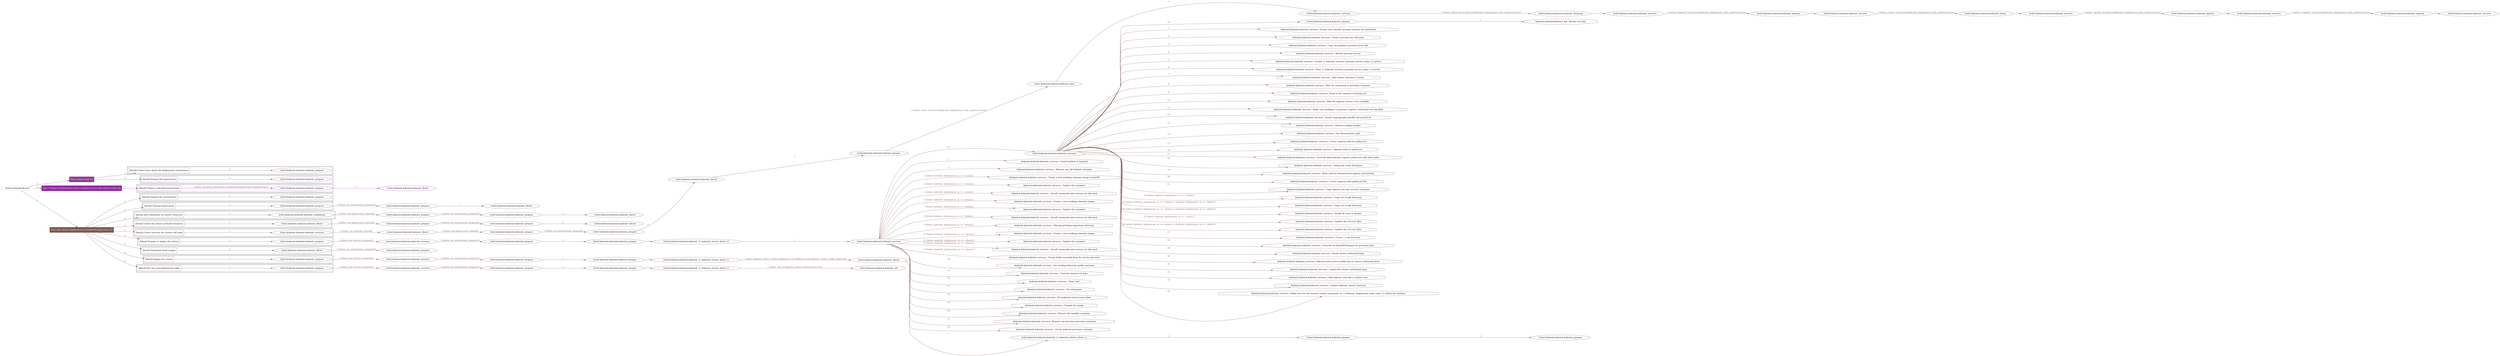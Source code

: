 digraph {
	graph [concentrate=true ordering=in rankdir=LR ratio=fill]
	edge [esep=5 sep=10]
	"kubeinit/playbook.yml" [id=root_node style=dotted]
	play_02bf22b6 [label="Play: Initial setup (1)" color="#903c90" fontcolor="#ffffff" id=play_02bf22b6 shape=box style=filled tooltip=localhost]
	"kubeinit/playbook.yml" -> play_02bf22b6 [label="1 " color="#903c90" fontcolor="#903c90" id=edge_e1c1a23c labeltooltip="1 " tooltip="1 "]
	subgraph "kubeinit.kubeinit.kubeinit_prepare" {
		role_bdd3d1d8 [label="[role] kubeinit.kubeinit.kubeinit_prepare" color="#903c90" id=role_bdd3d1d8 tooltip="kubeinit.kubeinit.kubeinit_prepare"]
	}
	subgraph "kubeinit.kubeinit.kubeinit_prepare" {
		role_184aa4cd [label="[role] kubeinit.kubeinit.kubeinit_prepare" color="#903c90" id=role_184aa4cd tooltip="kubeinit.kubeinit.kubeinit_prepare"]
	}
	subgraph "Play: Initial setup (1)" {
		play_02bf22b6 -> block_02de28f7 [label=1 color="#903c90" fontcolor="#903c90" id=edge_b64fa2e3 labeltooltip=1 tooltip=1]
		subgraph cluster_block_02de28f7 {
			block_02de28f7 [label="[block] Gather facts about the deployment environment" color="#903c90" id=block_02de28f7 labeltooltip="Gather facts about the deployment environment" shape=box tooltip="Gather facts about the deployment environment"]
			block_02de28f7 -> role_bdd3d1d8 [label="1 " color="#903c90" fontcolor="#903c90" id=edge_371ffcfe labeltooltip="1 " tooltip="1 "]
		}
		play_02bf22b6 -> block_90862b6d [label=2 color="#903c90" fontcolor="#903c90" id=edge_e8be75ef labeltooltip=2 tooltip=2]
		subgraph cluster_block_90862b6d {
			block_90862b6d [label="[block] Prepare the hypervisors" color="#903c90" id=block_90862b6d labeltooltip="Prepare the hypervisors" shape=box tooltip="Prepare the hypervisors"]
			block_90862b6d -> role_184aa4cd [label="1 " color="#903c90" fontcolor="#903c90" id=edge_b13be332 labeltooltip="1 " tooltip="1 "]
		}
	}
	play_52cb720a [label="Play: Prepare all hypervisor hosts to deploy service and cluster nodes (0)" color="#9427a5" fontcolor="#ffffff" id=play_52cb720a shape=box style=filled tooltip="Play: Prepare all hypervisor hosts to deploy service and cluster nodes (0)"]
	"kubeinit/playbook.yml" -> play_52cb720a [label="2 " color="#9427a5" fontcolor="#9427a5" id=edge_08e5492d labeltooltip="2 " tooltip="2 "]
	subgraph "kubeinit.kubeinit.kubeinit_libvirt" {
		role_9b227271 [label="[role] kubeinit.kubeinit.kubeinit_libvirt" color="#9427a5" id=role_9b227271 tooltip="kubeinit.kubeinit.kubeinit_libvirt"]
	}
	subgraph "kubeinit.kubeinit.kubeinit_prepare" {
		role_3783bba4 [label="[role] kubeinit.kubeinit.kubeinit_prepare" color="#9427a5" id=role_3783bba4 tooltip="kubeinit.kubeinit.kubeinit_prepare"]
		role_3783bba4 -> role_9b227271 [label="1 " color="#9427a5" fontcolor="#9427a5" id=edge_37c9c8dd labeltooltip="1 " tooltip="1 "]
	}
	subgraph "Play: Prepare all hypervisor hosts to deploy service and cluster nodes (0)" {
		play_52cb720a -> block_517ea85f [label=1 color="#9427a5" fontcolor="#9427a5" id=edge_117cd43b labeltooltip=1 tooltip=1]
		subgraph cluster_block_517ea85f {
			block_517ea85f [label="[block] Prepare individual hypervisors" color="#9427a5" id=block_517ea85f labeltooltip="Prepare individual hypervisors" shape=box tooltip="Prepare individual hypervisors"]
			block_517ea85f -> role_3783bba4 [label="1 [when: inventory_hostname in hostvars['kubeinit-facts'].hypervisors]" color="#9427a5" fontcolor="#9427a5" id=edge_c9286d19 labeltooltip="1 [when: inventory_hostname in hostvars['kubeinit-facts'].hypervisors]" tooltip="1 [when: inventory_hostname in hostvars['kubeinit-facts'].hypervisors]"]
		}
	}
	play_d1c34da3 [label="Play: Run cluster deployment on prepared hypervisors (1)" color="#7b5a51" fontcolor="#ffffff" id=play_d1c34da3 shape=box style=filled tooltip=localhost]
	"kubeinit/playbook.yml" -> play_d1c34da3 [label="3 " color="#7b5a51" fontcolor="#7b5a51" id=edge_237cade9 labeltooltip="3 " tooltip="3 "]
	subgraph "kubeinit.kubeinit.kubeinit_prepare" {
		role_554a00e8 [label="[role] kubeinit.kubeinit.kubeinit_prepare" color="#7b5a51" id=role_554a00e8 tooltip="kubeinit.kubeinit.kubeinit_prepare"]
	}
	subgraph "kubeinit.kubeinit.kubeinit_libvirt" {
		role_d86121c8 [label="[role] kubeinit.kubeinit.kubeinit_libvirt" color="#7b5a51" id=role_d86121c8 tooltip="kubeinit.kubeinit.kubeinit_libvirt"]
	}
	subgraph "kubeinit.kubeinit.kubeinit_prepare" {
		role_657af22d [label="[role] kubeinit.kubeinit.kubeinit_prepare" color="#7b5a51" id=role_657af22d tooltip="kubeinit.kubeinit.kubeinit_prepare"]
		role_657af22d -> role_d86121c8 [label="1 " color="#7b5a51" fontcolor="#7b5a51" id=edge_1361e5db labeltooltip="1 " tooltip="1 "]
	}
	subgraph "kubeinit.kubeinit.kubeinit_prepare" {
		role_1eddc339 [label="[role] kubeinit.kubeinit.kubeinit_prepare" color="#7b5a51" id=role_1eddc339 tooltip="kubeinit.kubeinit.kubeinit_prepare"]
		role_1eddc339 -> role_657af22d [label="1 [when: not environment_prepared]" color="#7b5a51" fontcolor="#7b5a51" id=edge_1be984fe labeltooltip="1 [when: not environment_prepared]" tooltip="1 [when: not environment_prepared]"]
	}
	subgraph "kubeinit.kubeinit.kubeinit_libvirt" {
		role_c1957910 [label="[role] kubeinit.kubeinit.kubeinit_libvirt" color="#7b5a51" id=role_c1957910 tooltip="kubeinit.kubeinit.kubeinit_libvirt"]
	}
	subgraph "kubeinit.kubeinit.kubeinit_prepare" {
		role_ca4f2eea [label="[role] kubeinit.kubeinit.kubeinit_prepare" color="#7b5a51" id=role_ca4f2eea tooltip="kubeinit.kubeinit.kubeinit_prepare"]
		role_ca4f2eea -> role_c1957910 [label="1 " color="#7b5a51" fontcolor="#7b5a51" id=edge_0585dec2 labeltooltip="1 " tooltip="1 "]
	}
	subgraph "kubeinit.kubeinit.kubeinit_prepare" {
		role_902caabb [label="[role] kubeinit.kubeinit.kubeinit_prepare" color="#7b5a51" id=role_902caabb tooltip="kubeinit.kubeinit.kubeinit_prepare"]
		role_902caabb -> role_ca4f2eea [label="1 [when: not environment_prepared]" color="#7b5a51" fontcolor="#7b5a51" id=edge_b11695a6 labeltooltip="1 [when: not environment_prepared]" tooltip="1 [when: not environment_prepared]"]
	}
	subgraph "kubeinit.kubeinit.kubeinit_validations" {
		role_7a38a582 [label="[role] kubeinit.kubeinit.kubeinit_validations" color="#7b5a51" id=role_7a38a582 tooltip="kubeinit.kubeinit.kubeinit_validations"]
		role_7a38a582 -> role_902caabb [label="1 [when: not hypervisors_cleaned]" color="#7b5a51" fontcolor="#7b5a51" id=edge_2c0dfc52 labeltooltip="1 [when: not hypervisors_cleaned]" tooltip="1 [when: not hypervisors_cleaned]"]
	}
	subgraph "kubeinit.kubeinit.kubeinit_libvirt" {
		role_ec68271c [label="[role] kubeinit.kubeinit.kubeinit_libvirt" color="#7b5a51" id=role_ec68271c tooltip="kubeinit.kubeinit.kubeinit_libvirt"]
	}
	subgraph "kubeinit.kubeinit.kubeinit_prepare" {
		role_3ccbc2cc [label="[role] kubeinit.kubeinit.kubeinit_prepare" color="#7b5a51" id=role_3ccbc2cc tooltip="kubeinit.kubeinit.kubeinit_prepare"]
		role_3ccbc2cc -> role_ec68271c [label="1 " color="#7b5a51" fontcolor="#7b5a51" id=edge_638560d4 labeltooltip="1 " tooltip="1 "]
	}
	subgraph "kubeinit.kubeinit.kubeinit_prepare" {
		role_444e4cd3 [label="[role] kubeinit.kubeinit.kubeinit_prepare" color="#7b5a51" id=role_444e4cd3 tooltip="kubeinit.kubeinit.kubeinit_prepare"]
		role_444e4cd3 -> role_3ccbc2cc [label="1 [when: not environment_prepared]" color="#7b5a51" fontcolor="#7b5a51" id=edge_0cdcbf07 labeltooltip="1 [when: not environment_prepared]" tooltip="1 [when: not environment_prepared]"]
	}
	subgraph "kubeinit.kubeinit.kubeinit_libvirt" {
		role_b26f587d [label="[role] kubeinit.kubeinit.kubeinit_libvirt" color="#7b5a51" id=role_b26f587d tooltip="kubeinit.kubeinit.kubeinit_libvirt"]
		role_b26f587d -> role_444e4cd3 [label="1 [when: not hypervisors_cleaned]" color="#7b5a51" fontcolor="#7b5a51" id=edge_f15dabe2 labeltooltip="1 [when: not hypervisors_cleaned]" tooltip="1 [when: not hypervisors_cleaned]"]
	}
	subgraph "kubeinit.kubeinit.kubeinit_services" {
		role_26b4e0e5 [label="[role] kubeinit.kubeinit.kubeinit_services" color="#7b5a51" id=role_26b4e0e5 tooltip="kubeinit.kubeinit.kubeinit_services"]
	}
	subgraph "kubeinit.kubeinit.kubeinit_registry" {
		role_1ad0a96e [label="[role] kubeinit.kubeinit.kubeinit_registry" color="#7b5a51" id=role_1ad0a96e tooltip="kubeinit.kubeinit.kubeinit_registry"]
		role_1ad0a96e -> role_26b4e0e5 [label="1 " color="#7b5a51" fontcolor="#7b5a51" id=edge_bc0a45ad labeltooltip="1 " tooltip="1 "]
	}
	subgraph "kubeinit.kubeinit.kubeinit_services" {
		role_7fe0b4c6 [label="[role] kubeinit.kubeinit.kubeinit_services" color="#7b5a51" id=role_7fe0b4c6 tooltip="kubeinit.kubeinit.kubeinit_services"]
		role_7fe0b4c6 -> role_1ad0a96e [label="1 [when: 'registry' in hostvars[kubeinit_deployment_node_name].services]" color="#7b5a51" fontcolor="#7b5a51" id=edge_563ecbf0 labeltooltip="1 [when: 'registry' in hostvars[kubeinit_deployment_node_name].services]" tooltip="1 [when: 'registry' in hostvars[kubeinit_deployment_node_name].services]"]
	}
	subgraph "kubeinit.kubeinit.kubeinit_apache" {
		role_eca6ff6c [label="[role] kubeinit.kubeinit.kubeinit_apache" color="#7b5a51" id=role_eca6ff6c tooltip="kubeinit.kubeinit.kubeinit_apache"]
		role_eca6ff6c -> role_7fe0b4c6 [label="1 " color="#7b5a51" fontcolor="#7b5a51" id=edge_1e8cb15d labeltooltip="1 " tooltip="1 "]
	}
	subgraph "kubeinit.kubeinit.kubeinit_services" {
		role_2ea5e17f [label="[role] kubeinit.kubeinit.kubeinit_services" color="#7b5a51" id=role_2ea5e17f tooltip="kubeinit.kubeinit.kubeinit_services"]
		role_2ea5e17f -> role_eca6ff6c [label="1 [when: 'apache' in hostvars[kubeinit_deployment_node_name].services]" color="#7b5a51" fontcolor="#7b5a51" id=edge_3345f093 labeltooltip="1 [when: 'apache' in hostvars[kubeinit_deployment_node_name].services]" tooltip="1 [when: 'apache' in hostvars[kubeinit_deployment_node_name].services]"]
	}
	subgraph "kubeinit.kubeinit.kubeinit_nexus" {
		role_0ebd09a4 [label="[role] kubeinit.kubeinit.kubeinit_nexus" color="#7b5a51" id=role_0ebd09a4 tooltip="kubeinit.kubeinit.kubeinit_nexus"]
		role_0ebd09a4 -> role_2ea5e17f [label="1 " color="#7b5a51" fontcolor="#7b5a51" id=edge_aa198f75 labeltooltip="1 " tooltip="1 "]
	}
	subgraph "kubeinit.kubeinit.kubeinit_services" {
		role_c1760b44 [label="[role] kubeinit.kubeinit.kubeinit_services" color="#7b5a51" id=role_c1760b44 tooltip="kubeinit.kubeinit.kubeinit_services"]
		role_c1760b44 -> role_0ebd09a4 [label="1 [when: 'nexus' in hostvars[kubeinit_deployment_node_name].services]" color="#7b5a51" fontcolor="#7b5a51" id=edge_79058bdf labeltooltip="1 [when: 'nexus' in hostvars[kubeinit_deployment_node_name].services]" tooltip="1 [when: 'nexus' in hostvars[kubeinit_deployment_node_name].services]"]
	}
	subgraph "kubeinit.kubeinit.kubeinit_haproxy" {
		role_1408ac28 [label="[role] kubeinit.kubeinit.kubeinit_haproxy" color="#7b5a51" id=role_1408ac28 tooltip="kubeinit.kubeinit.kubeinit_haproxy"]
		role_1408ac28 -> role_c1760b44 [label="1 " color="#7b5a51" fontcolor="#7b5a51" id=edge_06a64463 labeltooltip="1 " tooltip="1 "]
	}
	subgraph "kubeinit.kubeinit.kubeinit_services" {
		role_b28166da [label="[role] kubeinit.kubeinit.kubeinit_services" color="#7b5a51" id=role_b28166da tooltip="kubeinit.kubeinit.kubeinit_services"]
		role_b28166da -> role_1408ac28 [label="1 [when: 'haproxy' in hostvars[kubeinit_deployment_node_name].services]" color="#7b5a51" fontcolor="#7b5a51" id=edge_2026839f labeltooltip="1 [when: 'haproxy' in hostvars[kubeinit_deployment_node_name].services]" tooltip="1 [when: 'haproxy' in hostvars[kubeinit_deployment_node_name].services]"]
	}
	subgraph "kubeinit.kubeinit.kubeinit_dnsmasq" {
		role_e57d4f5f [label="[role] kubeinit.kubeinit.kubeinit_dnsmasq" color="#7b5a51" id=role_e57d4f5f tooltip="kubeinit.kubeinit.kubeinit_dnsmasq"]
		role_e57d4f5f -> role_b28166da [label="1 " color="#7b5a51" fontcolor="#7b5a51" id=edge_f2cd2e6d labeltooltip="1 " tooltip="1 "]
	}
	subgraph "kubeinit.kubeinit.kubeinit_services" {
		role_b292c766 [label="[role] kubeinit.kubeinit.kubeinit_services" color="#7b5a51" id=role_b292c766 tooltip="kubeinit.kubeinit.kubeinit_services"]
		role_b292c766 -> role_e57d4f5f [label="1 [when: 'dnsmasq' in hostvars[kubeinit_deployment_node_name].services]" color="#7b5a51" fontcolor="#7b5a51" id=edge_1aa89949 labeltooltip="1 [when: 'dnsmasq' in hostvars[kubeinit_deployment_node_name].services]" tooltip="1 [when: 'dnsmasq' in hostvars[kubeinit_deployment_node_name].services]"]
	}
	subgraph "kubeinit.kubeinit.kubeinit_bind" {
		role_1e21f446 [label="[role] kubeinit.kubeinit.kubeinit_bind" color="#7b5a51" id=role_1e21f446 tooltip="kubeinit.kubeinit.kubeinit_bind"]
		role_1e21f446 -> role_b292c766 [label="1 " color="#7b5a51" fontcolor="#7b5a51" id=edge_6df915e0 labeltooltip="1 " tooltip="1 "]
	}
	subgraph "kubeinit.kubeinit.kubeinit_prepare" {
		role_a6580f63 [label="[role] kubeinit.kubeinit.kubeinit_prepare" color="#7b5a51" id=role_a6580f63 tooltip="kubeinit.kubeinit.kubeinit_prepare"]
		role_a6580f63 -> role_1e21f446 [label="1 [when: 'bind' in hostvars[kubeinit_deployment_node_name].services]" color="#7b5a51" fontcolor="#7b5a51" id=edge_2fd146f5 labeltooltip="1 [when: 'bind' in hostvars[kubeinit_deployment_node_name].services]" tooltip="1 [when: 'bind' in hostvars[kubeinit_deployment_node_name].services]"]
	}
	subgraph "kubeinit.kubeinit.kubeinit_libvirt" {
		role_ff0f280f [label="[role] kubeinit.kubeinit.kubeinit_libvirt" color="#7b5a51" id=role_ff0f280f tooltip="kubeinit.kubeinit.kubeinit_libvirt"]
		role_ff0f280f -> role_a6580f63 [label="1 " color="#7b5a51" fontcolor="#7b5a51" id=edge_da052bd9 labeltooltip="1 " tooltip="1 "]
	}
	subgraph "kubeinit.kubeinit.kubeinit_prepare" {
		role_10b41ef1 [label="[role] kubeinit.kubeinit.kubeinit_prepare" color="#7b5a51" id=role_10b41ef1 tooltip="kubeinit.kubeinit.kubeinit_prepare"]
		role_10b41ef1 -> role_ff0f280f [label="1 " color="#7b5a51" fontcolor="#7b5a51" id=edge_3d2fd5f7 labeltooltip="1 " tooltip="1 "]
	}
	subgraph "kubeinit.kubeinit.kubeinit_prepare" {
		role_7c3a3ec7 [label="[role] kubeinit.kubeinit.kubeinit_prepare" color="#7b5a51" id=role_7c3a3ec7 tooltip="kubeinit.kubeinit.kubeinit_prepare"]
		role_7c3a3ec7 -> role_10b41ef1 [label="1 [when: not environment_prepared]" color="#7b5a51" fontcolor="#7b5a51" id=edge_ee91b0f5 labeltooltip="1 [when: not environment_prepared]" tooltip="1 [when: not environment_prepared]"]
	}
	subgraph "kubeinit.kubeinit.kubeinit_libvirt" {
		role_f55bb64e [label="[role] kubeinit.kubeinit.kubeinit_libvirt" color="#7b5a51" id=role_f55bb64e tooltip="kubeinit.kubeinit.kubeinit_libvirt"]
		role_f55bb64e -> role_7c3a3ec7 [label="1 [when: not hypervisors_cleaned]" color="#7b5a51" fontcolor="#7b5a51" id=edge_77afab63 labeltooltip="1 [when: not hypervisors_cleaned]" tooltip="1 [when: not hypervisors_cleaned]"]
	}
	subgraph "kubeinit.kubeinit.kubeinit_services" {
		role_4b4ac967 [label="[role] kubeinit.kubeinit.kubeinit_services" color="#7b5a51" id=role_4b4ac967 tooltip="kubeinit.kubeinit.kubeinit_services"]
		role_4b4ac967 -> role_f55bb64e [label="1 [when: not network_created]" color="#7b5a51" fontcolor="#7b5a51" id=edge_15bf415e labeltooltip="1 [when: not network_created]" tooltip="1 [when: not network_created]"]
	}
	subgraph "kubeinit.kubeinit.kubeinit_prepare" {
		role_c0a3fc0c [label="[role] kubeinit.kubeinit.kubeinit_prepare" color="#7b5a51" id=role_c0a3fc0c tooltip="kubeinit.kubeinit.kubeinit_prepare"]
		task_9792c16b [label="kubeinit.kubeinit.kubeinit_kid : Render net info" color="#7b5a51" id=task_9792c16b shape=octagon tooltip="kubeinit.kubeinit.kubeinit_kid : Render net info"]
		role_c0a3fc0c -> task_9792c16b [label="1 " color="#7b5a51" fontcolor="#7b5a51" id=edge_557c0753 labeltooltip="1 " tooltip="1 "]
	}
	subgraph "kubeinit.kubeinit.kubeinit_services" {
		role_70e7b931 [label="[role] kubeinit.kubeinit.kubeinit_services" color="#7b5a51" id=role_70e7b931 tooltip="kubeinit.kubeinit.kubeinit_services"]
		task_858cde15 [label="kubeinit.kubeinit.kubeinit_services : Ensure user specific systemd instance are persistent" color="#7b5a51" id=task_858cde15 shape=octagon tooltip="kubeinit.kubeinit.kubeinit_services : Ensure user specific systemd instance are persistent"]
		role_70e7b931 -> task_858cde15 [label="1 " color="#7b5a51" fontcolor="#7b5a51" id=edge_f20d4b0f labeltooltip="1 " tooltip="1 "]
		task_77eb2e6a [label="kubeinit.kubeinit.kubeinit_services : Create systemd user directory" color="#7b5a51" id=task_77eb2e6a shape=octagon tooltip="kubeinit.kubeinit.kubeinit_services : Create systemd user directory"]
		role_70e7b931 -> task_77eb2e6a [label="2 " color="#7b5a51" fontcolor="#7b5a51" id=edge_52db47d8 labeltooltip="2 " tooltip="2 "]
		task_dc5099bc [label="kubeinit.kubeinit.kubeinit_services : Copy the podman systemd service file" color="#7b5a51" id=task_dc5099bc shape=octagon tooltip="kubeinit.kubeinit.kubeinit_services : Copy the podman systemd service file"]
		role_70e7b931 -> task_dc5099bc [label="3 " color="#7b5a51" fontcolor="#7b5a51" id=edge_cf931aba labeltooltip="3 " tooltip="3 "]
		task_844d4e79 [label="kubeinit.kubeinit.kubeinit_services : Reload systemd service" color="#7b5a51" id=task_844d4e79 shape=octagon tooltip="kubeinit.kubeinit.kubeinit_services : Reload systemd service"]
		role_70e7b931 -> task_844d4e79 [label="4 " color="#7b5a51" fontcolor="#7b5a51" id=edge_3df01a7b labeltooltip="4 " tooltip="4 "]
		task_7f5773bb [label="kubeinit.kubeinit.kubeinit_services : Enable {{ kubeinit_services_systemd_service_name }}.service" color="#7b5a51" id=task_7f5773bb shape=octagon tooltip="kubeinit.kubeinit.kubeinit_services : Enable {{ kubeinit_services_systemd_service_name }}.service"]
		role_70e7b931 -> task_7f5773bb [label="5 " color="#7b5a51" fontcolor="#7b5a51" id=edge_17c5a1dc labeltooltip="5 " tooltip="5 "]
		task_88237610 [label="kubeinit.kubeinit.kubeinit_services : Start {{ kubeinit_services_systemd_service_name }}.service" color="#7b5a51" id=task_88237610 shape=octagon tooltip="kubeinit.kubeinit.kubeinit_services : Start {{ kubeinit_services_systemd_service_name }}.service"]
		role_70e7b931 -> task_88237610 [label="6 " color="#7b5a51" fontcolor="#7b5a51" id=edge_67274d26 labeltooltip="6 " tooltip="6 "]
		task_68abf44f [label="kubeinit.kubeinit.kubeinit_services : Add remote container to hosts" color="#7b5a51" id=task_68abf44f shape=octagon tooltip="kubeinit.kubeinit.kubeinit_services : Add remote container to hosts"]
		role_70e7b931 -> task_68abf44f [label="7 " color="#7b5a51" fontcolor="#7b5a51" id=edge_818dbc34 labeltooltip="7 " tooltip="7 "]
		task_ce1f218b [label="kubeinit.kubeinit.kubeinit_services : Wait for connection to provision container" color="#7b5a51" id=task_ce1f218b shape=octagon tooltip="kubeinit.kubeinit.kubeinit_services : Wait for connection to provision container"]
		role_70e7b931 -> task_ce1f218b [label="8 " color="#7b5a51" fontcolor="#7b5a51" id=edge_87a6a550 labeltooltip="8 " tooltip="8 "]
		task_d395d2c0 [label="kubeinit.kubeinit.kubeinit_services : Read in the contents of domain.crt" color="#7b5a51" id=task_d395d2c0 shape=octagon tooltip="kubeinit.kubeinit.kubeinit_services : Read in the contents of domain.crt"]
		role_70e7b931 -> task_d395d2c0 [label="9 " color="#7b5a51" fontcolor="#7b5a51" id=edge_b61ff2e7 labeltooltip="9 " tooltip="9 "]
		task_91fd797f [label="kubeinit.kubeinit.kubeinit_services : Wait for registry service to be available" color="#7b5a51" id=task_91fd797f shape=octagon tooltip="kubeinit.kubeinit.kubeinit_services : Wait for registry service to be available"]
		role_70e7b931 -> task_91fd797f [label="10 " color="#7b5a51" fontcolor="#7b5a51" id=edge_93f1df9d labeltooltip="10 " tooltip="10 "]
		task_0ddcd246 [label="kubeinit.kubeinit.kubeinit_services : Make sure packages to generate registry credentials are installed" color="#7b5a51" id=task_0ddcd246 shape=octagon tooltip="kubeinit.kubeinit.kubeinit_services : Make sure packages to generate registry credentials are installed"]
		role_70e7b931 -> task_0ddcd246 [label="11 " color="#7b5a51" fontcolor="#7b5a51" id=edge_6fa75a81 labeltooltip="11 " tooltip="11 "]
		task_e5297460 [label="kubeinit.kubeinit.kubeinit_services : Install cryptography, passlib and nexus3-cli" color="#7b5a51" id=task_e5297460 shape=octagon tooltip="kubeinit.kubeinit.kubeinit_services : Install cryptography, passlib and nexus3-cli"]
		role_70e7b931 -> task_e5297460 [label="12 " color="#7b5a51" fontcolor="#7b5a51" id=edge_889a832c labeltooltip="12 " tooltip="12 "]
		task_9e1133c0 [label="kubeinit.kubeinit.kubeinit_services : Remove nologin marker" color="#7b5a51" id=task_9e1133c0 shape=octagon tooltip="kubeinit.kubeinit.kubeinit_services : Remove nologin marker"]
		role_70e7b931 -> task_9e1133c0 [label="13 " color="#7b5a51" fontcolor="#7b5a51" id=edge_02d57174 labeltooltip="13 " tooltip="13 "]
		task_99390912 [label="kubeinit.kubeinit.kubeinit_services : Set disconnected_auth" color="#7b5a51" id=task_99390912 shape=octagon tooltip="kubeinit.kubeinit.kubeinit_services : Set disconnected_auth"]
		role_70e7b931 -> task_99390912 [label="14 " color="#7b5a51" fontcolor="#7b5a51" id=edge_a8822889 labeltooltip="14 " tooltip="14 "]
		task_d572141b [label="kubeinit.kubeinit.kubeinit_services : Create registry auth for pullsecret" color="#7b5a51" id=task_d572141b shape=octagon tooltip="kubeinit.kubeinit.kubeinit_services : Create registry auth for pullsecret"]
		role_70e7b931 -> task_d572141b [label="15 " color="#7b5a51" fontcolor="#7b5a51" id=edge_a13f54a3 labeltooltip="15 " tooltip="15 "]
		task_aaa4f2dd [label="kubeinit.kubeinit.kubeinit_services : Append auths to pullsecret" color="#7b5a51" id=task_aaa4f2dd shape=octagon tooltip="kubeinit.kubeinit.kubeinit_services : Append auths to pullsecret"]
		role_70e7b931 -> task_aaa4f2dd [label="16 " color="#7b5a51" fontcolor="#7b5a51" id=edge_51d1c5ba labeltooltip="16 " tooltip="16 "]
		task_b1d347ad [label="kubeinit.kubeinit.kubeinit_services : Override final kubeinit_registry_pullsecret with both auths" color="#7b5a51" id=task_b1d347ad shape=octagon tooltip="kubeinit.kubeinit.kubeinit_services : Override final kubeinit_registry_pullsecret with both auths"]
		role_70e7b931 -> task_b1d347ad [label="17 " color="#7b5a51" fontcolor="#7b5a51" id=edge_1aa3ea2e labeltooltip="17 " tooltip="17 "]
		task_d31e9d9b [label="kubeinit.kubeinit.kubeinit_services : Debug the creds dictionary" color="#7b5a51" id=task_d31e9d9b shape=octagon tooltip="kubeinit.kubeinit.kubeinit_services : Debug the creds dictionary"]
		role_70e7b931 -> task_d31e9d9b [label="18 " color="#7b5a51" fontcolor="#7b5a51" id=edge_f56af86c labeltooltip="18 " tooltip="18 "]
		task_96367b56 [label="kubeinit.kubeinit.kubeinit_services : Write auth for disconnected registry auth details" color="#7b5a51" id=task_96367b56 shape=octagon tooltip="kubeinit.kubeinit.kubeinit_services : Write auth for disconnected registry auth details"]
		role_70e7b931 -> task_96367b56 [label="19 " color="#7b5a51" fontcolor="#7b5a51" id=edge_33f8a771 labeltooltip="19 " tooltip="19 "]
		task_d848dc1d [label="kubeinit.kubeinit.kubeinit_services : Create registry auth pullsecret file" color="#7b5a51" id=task_d848dc1d shape=octagon tooltip="kubeinit.kubeinit.kubeinit_services : Create registry auth pullsecret file"]
		role_70e7b931 -> task_d848dc1d [label="20 " color="#7b5a51" fontcolor="#7b5a51" id=edge_df3b5875 labeltooltip="20 " tooltip="20 "]
		task_7e91b24b [label="kubeinit.kubeinit.kubeinit_services : Copy domain cert into services container" color="#7b5a51" id=task_7e91b24b shape=octagon tooltip="kubeinit.kubeinit.kubeinit_services : Copy domain cert into services container"]
		role_70e7b931 -> task_7e91b24b [label="21 " color="#7b5a51" fontcolor="#7b5a51" id=edge_0d4cc4a1 labeltooltip="21 " tooltip="21 "]
		task_dfd57fbc [label="kubeinit.kubeinit.kubeinit_services : Copy cert to pki directory" color="#7b5a51" id=task_dfd57fbc shape=octagon tooltip="kubeinit.kubeinit.kubeinit_services : Copy cert to pki directory"]
		role_70e7b931 -> task_dfd57fbc [label="22 [when: kubeinit_deployment_os == 'centos']" color="#7b5a51" fontcolor="#7b5a51" id=edge_7cc9b44f labeltooltip="22 [when: kubeinit_deployment_os == 'centos']" tooltip="22 [when: kubeinit_deployment_os == 'centos']"]
		task_cc56fe99 [label="kubeinit.kubeinit.kubeinit_services : Copy cert to pki directory" color="#7b5a51" id=task_cc56fe99 shape=octagon tooltip="kubeinit.kubeinit.kubeinit_services : Copy cert to pki directory"]
		role_70e7b931 -> task_cc56fe99 [label="23 [when: kubeinit_deployment_os == 'ubuntu' or kubeinit_deployment_os == 'debian']" color="#7b5a51" fontcolor="#7b5a51" id=edge_0bed9247 labeltooltip="23 [when: kubeinit_deployment_os == 'ubuntu' or kubeinit_deployment_os == 'debian']" tooltip="23 [when: kubeinit_deployment_os == 'ubuntu' or kubeinit_deployment_os == 'debian']"]
		task_161ada93 [label="kubeinit.kubeinit.kubeinit_services : Install all certs in ubuntu" color="#7b5a51" id=task_161ada93 shape=octagon tooltip="kubeinit.kubeinit.kubeinit_services : Install all certs in ubuntu"]
		role_70e7b931 -> task_161ada93 [label="24 [when: kubeinit_deployment_os == 'ubuntu' or kubeinit_deployment_os == 'debian']" color="#7b5a51" fontcolor="#7b5a51" id=edge_3ee6c5cb labeltooltip="24 [when: kubeinit_deployment_os == 'ubuntu' or kubeinit_deployment_os == 'debian']" tooltip="24 [when: kubeinit_deployment_os == 'ubuntu' or kubeinit_deployment_os == 'debian']"]
		task_d14c3101 [label="kubeinit.kubeinit.kubeinit_services : Update the CA trust files" color="#7b5a51" id=task_d14c3101 shape=octagon tooltip="kubeinit.kubeinit.kubeinit_services : Update the CA trust files"]
		role_70e7b931 -> task_d14c3101 [label="25 [when: kubeinit_deployment_os == 'centos']" color="#7b5a51" fontcolor="#7b5a51" id=edge_05d67622 labeltooltip="25 [when: kubeinit_deployment_os == 'centos']" tooltip="25 [when: kubeinit_deployment_os == 'centos']"]
		task_88e6099a [label="kubeinit.kubeinit.kubeinit_services : Update the CA trust files" color="#7b5a51" id=task_88e6099a shape=octagon tooltip="kubeinit.kubeinit.kubeinit_services : Update the CA trust files"]
		role_70e7b931 -> task_88e6099a [label="26 [when: kubeinit_deployment_os == 'ubuntu' or kubeinit_deployment_os == 'debian']" color="#7b5a51" fontcolor="#7b5a51" id=edge_827b3641 labeltooltip="26 [when: kubeinit_deployment_os == 'ubuntu' or kubeinit_deployment_os == 'debian']" tooltip="26 [when: kubeinit_deployment_os == 'ubuntu' or kubeinit_deployment_os == 'debian']"]
		task_66413265 [label="kubeinit.kubeinit.kubeinit_services : Create ~/.ssh directory" color="#7b5a51" id=task_66413265 shape=octagon tooltip="kubeinit.kubeinit.kubeinit_services : Create ~/.ssh directory"]
		role_70e7b931 -> task_66413265 [label="27 " color="#7b5a51" fontcolor="#7b5a51" id=edge_6ca31599 labeltooltip="27 " tooltip="27 "]
		task_1707543b [label="kubeinit.kubeinit.kubeinit_services : Generate an OpenSSH keypair for provision host" color="#7b5a51" id=task_1707543b shape=octagon tooltip="kubeinit.kubeinit.kubeinit_services : Generate an OpenSSH keypair for provision host"]
		role_70e7b931 -> task_1707543b [label="28 " color="#7b5a51" fontcolor="#7b5a51" id=edge_05ac49e3 labeltooltip="28 " tooltip="28 "]
		task_15642398 [label="kubeinit.kubeinit.kubeinit_services : Install cluster authorized keys" color="#7b5a51" id=task_15642398 shape=octagon tooltip="kubeinit.kubeinit.kubeinit_services : Install cluster authorized keys"]
		role_70e7b931 -> task_15642398 [label="29 " color="#7b5a51" fontcolor="#7b5a51" id=edge_64483a2e labeltooltip="29 " tooltip="29 "]
		task_1cbf0679 [label="kubeinit.kubeinit.kubeinit_services : Add provision service public key to cluster authorized_keys" color="#7b5a51" id=task_1cbf0679 shape=octagon tooltip="kubeinit.kubeinit.kubeinit_services : Add provision service public key to cluster authorized_keys"]
		role_70e7b931 -> task_1cbf0679 [label="30 " color="#7b5a51" fontcolor="#7b5a51" id=edge_a1e0eb40 labeltooltip="30 " tooltip="30 "]
		task_5dae665c [label="kubeinit.kubeinit.kubeinit_services : Update the cluster authorized_keys" color="#7b5a51" id=task_5dae665c shape=octagon tooltip="kubeinit.kubeinit.kubeinit_services : Update the cluster authorized_keys"]
		role_70e7b931 -> task_5dae665c [label="31 " color="#7b5a51" fontcolor="#7b5a51" id=edge_2d9541ee labeltooltip="31 " tooltip="31 "]
		task_6dd9aee9 [label="kubeinit.kubeinit.kubeinit_services : Add registry auth info to cluster vars" color="#7b5a51" id=task_6dd9aee9 shape=octagon tooltip="kubeinit.kubeinit.kubeinit_services : Add registry auth info to cluster vars"]
		role_70e7b931 -> task_6dd9aee9 [label="32 " color="#7b5a51" fontcolor="#7b5a51" id=edge_bf48adb3 labeltooltip="32 " tooltip="32 "]
		task_5ee9c98c [label="kubeinit.kubeinit.kubeinit_services : Update kubeinit_cluster_hostvars" color="#7b5a51" id=task_5ee9c98c shape=octagon tooltip="kubeinit.kubeinit.kubeinit_services : Update kubeinit_cluster_hostvars"]
		role_70e7b931 -> task_5ee9c98c [label="33 " color="#7b5a51" fontcolor="#7b5a51" id=edge_59b75797 labeltooltip="33 " tooltip="33 "]
		task_e27239b9 [label="kubeinit.kubeinit.kubeinit_services : Make sure we can execute remote commands on {{ kubeinit_deployment_node_name }} before we continue" color="#7b5a51" id=task_e27239b9 shape=octagon tooltip="kubeinit.kubeinit.kubeinit_services : Make sure we can execute remote commands on {{ kubeinit_deployment_node_name }} before we continue"]
		role_70e7b931 -> task_e27239b9 [label="34 " color="#7b5a51" fontcolor="#7b5a51" id=edge_3247f5fd labeltooltip="34 " tooltip="34 "]
		role_70e7b931 -> role_c0a3fc0c [label="35 " color="#7b5a51" fontcolor="#7b5a51" id=edge_74391a53 labeltooltip="35 " tooltip="35 "]
	}
	subgraph "kubeinit.kubeinit.kubeinit_services" {
		role_1fd20063 [label="[role] kubeinit.kubeinit.kubeinit_services" color="#7b5a51" id=role_1fd20063 tooltip="kubeinit.kubeinit.kubeinit_services"]
		task_c5a9f4e5 [label="kubeinit.kubeinit.kubeinit_services : Install buildah if required" color="#7b5a51" id=task_c5a9f4e5 shape=octagon tooltip="kubeinit.kubeinit.kubeinit_services : Install buildah if required"]
		role_1fd20063 -> task_c5a9f4e5 [label="1 " color="#7b5a51" fontcolor="#7b5a51" id=edge_cb0348e5 labeltooltip="1 " tooltip="1 "]
		task_af065951 [label="kubeinit.kubeinit.kubeinit_services : Remove any old buildah container" color="#7b5a51" id=task_af065951 shape=octagon tooltip="kubeinit.kubeinit.kubeinit_services : Remove any old buildah container"]
		role_1fd20063 -> task_af065951 [label="2 " color="#7b5a51" fontcolor="#7b5a51" id=edge_8c400501 labeltooltip="2 " tooltip="2 "]
		task_eb4deaf7 [label="kubeinit.kubeinit.kubeinit_services : Create a new working container image (CentOS)" color="#7b5a51" id=task_eb4deaf7 shape=octagon tooltip="kubeinit.kubeinit.kubeinit_services : Create a new working container image (CentOS)"]
		role_1fd20063 -> task_eb4deaf7 [label="3 [when: kubeinit_deployment_os == 'centos']" color="#7b5a51" fontcolor="#7b5a51" id=edge_dfe79a2a labeltooltip="3 [when: kubeinit_deployment_os == 'centos']" tooltip="3 [when: kubeinit_deployment_os == 'centos']"]
		task_b3b9e482 [label="kubeinit.kubeinit.kubeinit_services : Update the container" color="#7b5a51" id=task_b3b9e482 shape=octagon tooltip="kubeinit.kubeinit.kubeinit_services : Update the container"]
		role_1fd20063 -> task_b3b9e482 [label="4 [when: kubeinit_deployment_os == 'centos']" color="#7b5a51" fontcolor="#7b5a51" id=edge_c258078b labeltooltip="4 [when: kubeinit_deployment_os == 'centos']" tooltip="4 [when: kubeinit_deployment_os == 'centos']"]
		task_ea425a3e [label="kubeinit.kubeinit.kubeinit_services : Install commands and services we will need" color="#7b5a51" id=task_ea425a3e shape=octagon tooltip="kubeinit.kubeinit.kubeinit_services : Install commands and services we will need"]
		role_1fd20063 -> task_ea425a3e [label="5 [when: kubeinit_deployment_os == 'centos']" color="#7b5a51" fontcolor="#7b5a51" id=edge_48377bc4 labeltooltip="5 [when: kubeinit_deployment_os == 'centos']" tooltip="5 [when: kubeinit_deployment_os == 'centos']"]
		task_4d885050 [label="kubeinit.kubeinit.kubeinit_services : Create a new working container image" color="#7b5a51" id=task_4d885050 shape=octagon tooltip="kubeinit.kubeinit.kubeinit_services : Create a new working container image"]
		role_1fd20063 -> task_4d885050 [label="6 [when: kubeinit_deployment_os == 'debian']" color="#7b5a51" fontcolor="#7b5a51" id=edge_885dedff labeltooltip="6 [when: kubeinit_deployment_os == 'debian']" tooltip="6 [when: kubeinit_deployment_os == 'debian']"]
		task_2f958d6c [label="kubeinit.kubeinit.kubeinit_services : Update the container" color="#7b5a51" id=task_2f958d6c shape=octagon tooltip="kubeinit.kubeinit.kubeinit_services : Update the container"]
		role_1fd20063 -> task_2f958d6c [label="7 [when: kubeinit_deployment_os == 'debian']" color="#7b5a51" fontcolor="#7b5a51" id=edge_f4a4ef69 labeltooltip="7 [when: kubeinit_deployment_os == 'debian']" tooltip="7 [when: kubeinit_deployment_os == 'debian']"]
		task_c9d7480a [label="kubeinit.kubeinit.kubeinit_services : Install commands and services we will need" color="#7b5a51" id=task_c9d7480a shape=octagon tooltip="kubeinit.kubeinit.kubeinit_services : Install commands and services we will need"]
		role_1fd20063 -> task_c9d7480a [label="8 [when: kubeinit_deployment_os == 'debian']" color="#7b5a51" fontcolor="#7b5a51" id=edge_8850103c labeltooltip="8 [when: kubeinit_deployment_os == 'debian']" tooltip="8 [when: kubeinit_deployment_os == 'debian']"]
		task_25a33560 [label="kubeinit.kubeinit.kubeinit_services : Missing privilege separation directory" color="#7b5a51" id=task_25a33560 shape=octagon tooltip="kubeinit.kubeinit.kubeinit_services : Missing privilege separation directory"]
		role_1fd20063 -> task_25a33560 [label="9 [when: kubeinit_deployment_os == 'debian']" color="#7b5a51" fontcolor="#7b5a51" id=edge_e30cc27b labeltooltip="9 [when: kubeinit_deployment_os == 'debian']" tooltip="9 [when: kubeinit_deployment_os == 'debian']"]
		task_a19bfbdf [label="kubeinit.kubeinit.kubeinit_services : Create a new working container image" color="#7b5a51" id=task_a19bfbdf shape=octagon tooltip="kubeinit.kubeinit.kubeinit_services : Create a new working container image"]
		role_1fd20063 -> task_a19bfbdf [label="10 [when: kubeinit_deployment_os == 'ubuntu']" color="#7b5a51" fontcolor="#7b5a51" id=edge_ff16fdb2 labeltooltip="10 [when: kubeinit_deployment_os == 'ubuntu']" tooltip="10 [when: kubeinit_deployment_os == 'ubuntu']"]
		task_e5da9c8e [label="kubeinit.kubeinit.kubeinit_services : Update the container" color="#7b5a51" id=task_e5da9c8e shape=octagon tooltip="kubeinit.kubeinit.kubeinit_services : Update the container"]
		role_1fd20063 -> task_e5da9c8e [label="11 [when: kubeinit_deployment_os == 'ubuntu']" color="#7b5a51" fontcolor="#7b5a51" id=edge_ae582bc7 labeltooltip="11 [when: kubeinit_deployment_os == 'ubuntu']" tooltip="11 [when: kubeinit_deployment_os == 'ubuntu']"]
		task_52fc816f [label="kubeinit.kubeinit.kubeinit_services : Install commands and services we will need" color="#7b5a51" id=task_52fc816f shape=octagon tooltip="kubeinit.kubeinit.kubeinit_services : Install commands and services we will need"]
		role_1fd20063 -> task_52fc816f [label="12 [when: kubeinit_deployment_os == 'ubuntu']" color="#7b5a51" fontcolor="#7b5a51" id=edge_91205f0a labeltooltip="12 [when: kubeinit_deployment_os == 'ubuntu']" tooltip="12 [when: kubeinit_deployment_os == 'ubuntu']"]
		task_4d4d21bf [label="kubeinit.kubeinit.kubeinit_services : Create folder normally done by service ssh start" color="#7b5a51" id=task_4d4d21bf shape=octagon tooltip="kubeinit.kubeinit.kubeinit_services : Create folder normally done by service ssh start"]
		role_1fd20063 -> task_4d4d21bf [label="13 [when: kubeinit_deployment_os == 'ubuntu']" color="#7b5a51" fontcolor="#7b5a51" id=edge_6d1db633 labeltooltip="13 [when: kubeinit_deployment_os == 'ubuntu']" tooltip="13 [when: kubeinit_deployment_os == 'ubuntu']"]
		task_fcc9e4e3 [label="kubeinit.kubeinit.kubeinit_services : Set working directory inside container" color="#7b5a51" id=task_fcc9e4e3 shape=octagon tooltip="kubeinit.kubeinit.kubeinit_services : Set working directory inside container"]
		role_1fd20063 -> task_fcc9e4e3 [label="14 " color="#7b5a51" fontcolor="#7b5a51" id=edge_9e314bec labeltooltip="14 " tooltip="14 "]
		task_e78097a2 [label="kubeinit.kubeinit.kubeinit_services : Generate system ssh keys" color="#7b5a51" id=task_e78097a2 shape=octagon tooltip="kubeinit.kubeinit.kubeinit_services : Generate system ssh keys"]
		role_1fd20063 -> task_e78097a2 [label="15 " color="#7b5a51" fontcolor="#7b5a51" id=edge_ce6ee53d labeltooltip="15 " tooltip="15 "]
		task_3c1bbe4d [label="kubeinit.kubeinit.kubeinit_services : Clear cmd" color="#7b5a51" id=task_3c1bbe4d shape=octagon tooltip="kubeinit.kubeinit.kubeinit_services : Clear cmd"]
		role_1fd20063 -> task_3c1bbe4d [label="16 " color="#7b5a51" fontcolor="#7b5a51" id=edge_2a2b3608 labeltooltip="16 " tooltip="16 "]
		task_f7ce7c61 [label="kubeinit.kubeinit.kubeinit_services : Set entrypoint" color="#7b5a51" id=task_f7ce7c61 shape=octagon tooltip="kubeinit.kubeinit.kubeinit_services : Set entrypoint"]
		role_1fd20063 -> task_f7ce7c61 [label="17 " color="#7b5a51" fontcolor="#7b5a51" id=edge_1b20fc7a labeltooltip="17 " tooltip="17 "]
		task_326d1e5b [label="kubeinit.kubeinit.kubeinit_services : Set kubeinit-cluster-name label" color="#7b5a51" id=task_326d1e5b shape=octagon tooltip="kubeinit.kubeinit.kubeinit_services : Set kubeinit-cluster-name label"]
		role_1fd20063 -> task_326d1e5b [label="18 " color="#7b5a51" fontcolor="#7b5a51" id=edge_f699f510 labeltooltip="18 " tooltip="18 "]
		task_68fbbfaf [label="kubeinit.kubeinit.kubeinit_services : Commit the image" color="#7b5a51" id=task_68fbbfaf shape=octagon tooltip="kubeinit.kubeinit.kubeinit_services : Commit the image"]
		role_1fd20063 -> task_68fbbfaf [label="19 " color="#7b5a51" fontcolor="#7b5a51" id=edge_95bae845 labeltooltip="19 " tooltip="19 "]
		task_9901d08f [label="kubeinit.kubeinit.kubeinit_services : Remove the buildah container" color="#7b5a51" id=task_9901d08f shape=octagon tooltip="kubeinit.kubeinit.kubeinit_services : Remove the buildah container"]
		role_1fd20063 -> task_9901d08f [label="20 " color="#7b5a51" fontcolor="#7b5a51" id=edge_d7706785 labeltooltip="20 " tooltip="20 "]
		task_65f4c130 [label="kubeinit.kubeinit.kubeinit_services : Remove any previous provision container" color="#7b5a51" id=task_65f4c130 shape=octagon tooltip="kubeinit.kubeinit.kubeinit_services : Remove any previous provision container"]
		role_1fd20063 -> task_65f4c130 [label="21 " color="#7b5a51" fontcolor="#7b5a51" id=edge_0d408c53 labeltooltip="21 " tooltip="21 "]
		task_d9f9704c [label="kubeinit.kubeinit.kubeinit_services : Create podman provision container" color="#7b5a51" id=task_d9f9704c shape=octagon tooltip="kubeinit.kubeinit.kubeinit_services : Create podman provision container"]
		role_1fd20063 -> task_d9f9704c [label="22 " color="#7b5a51" fontcolor="#7b5a51" id=edge_e3cafafa labeltooltip="22 " tooltip="22 "]
		role_1fd20063 -> role_70e7b931 [label="23 " color="#7b5a51" fontcolor="#7b5a51" id=edge_e6d7a73b labeltooltip="23 " tooltip="23 "]
	}
	subgraph "kubeinit.kubeinit.kubeinit_{{ kubeinit_cluster_distro }}" {
		role_d23129ab [label="[role] kubeinit.kubeinit.kubeinit_{{ kubeinit_cluster_distro }}" color="#7b5a51" id=role_d23129ab tooltip="kubeinit.kubeinit.kubeinit_{{ kubeinit_cluster_distro }}"]
		role_d23129ab -> role_1fd20063 [label="1 " color="#7b5a51" fontcolor="#7b5a51" id=edge_5ec6eb5e labeltooltip="1 " tooltip="1 "]
	}
	subgraph "kubeinit.kubeinit.kubeinit_prepare" {
		role_18764b05 [label="[role] kubeinit.kubeinit.kubeinit_prepare" color="#7b5a51" id=role_18764b05 tooltip="kubeinit.kubeinit.kubeinit_prepare"]
		role_18764b05 -> role_d23129ab [label="1 " color="#7b5a51" fontcolor="#7b5a51" id=edge_816918cf labeltooltip="1 " tooltip="1 "]
	}
	subgraph "kubeinit.kubeinit.kubeinit_prepare" {
		role_ee1aa082 [label="[role] kubeinit.kubeinit.kubeinit_prepare" color="#7b5a51" id=role_ee1aa082 tooltip="kubeinit.kubeinit.kubeinit_prepare"]
		role_ee1aa082 -> role_18764b05 [label="1 " color="#7b5a51" fontcolor="#7b5a51" id=edge_028399ae labeltooltip="1 " tooltip="1 "]
	}
	subgraph "kubeinit.kubeinit.kubeinit_services" {
		role_63924202 [label="[role] kubeinit.kubeinit.kubeinit_services" color="#7b5a51" id=role_63924202 tooltip="kubeinit.kubeinit.kubeinit_services"]
		role_63924202 -> role_ee1aa082 [label="1 [when: not environment_prepared]" color="#7b5a51" fontcolor="#7b5a51" id=edge_5935503b labeltooltip="1 [when: not environment_prepared]" tooltip="1 [when: not environment_prepared]"]
	}
	subgraph "kubeinit.kubeinit.kubeinit_prepare" {
		role_477676c0 [label="[role] kubeinit.kubeinit.kubeinit_prepare" color="#7b5a51" id=role_477676c0 tooltip="kubeinit.kubeinit.kubeinit_prepare"]
		role_477676c0 -> role_63924202 [label="1 [when: not services_prepared]" color="#7b5a51" fontcolor="#7b5a51" id=edge_041aee03 labeltooltip="1 [when: not services_prepared]" tooltip="1 [when: not services_prepared]"]
	}
	subgraph "kubeinit.kubeinit.kubeinit_prepare" {
		role_88dff287 [label="[role] kubeinit.kubeinit.kubeinit_prepare" color="#7b5a51" id=role_88dff287 tooltip="kubeinit.kubeinit.kubeinit_prepare"]
	}
	subgraph "kubeinit.kubeinit.kubeinit_libvirt" {
		role_1f8b9b79 [label="[role] kubeinit.kubeinit.kubeinit_libvirt" color="#7b5a51" id=role_1f8b9b79 tooltip="kubeinit.kubeinit.kubeinit_libvirt"]
		role_1f8b9b79 -> role_88dff287 [label="1 [when: not environment_prepared]" color="#7b5a51" fontcolor="#7b5a51" id=edge_becaf600 labeltooltip="1 [when: not environment_prepared]" tooltip="1 [when: not environment_prepared]"]
	}
	subgraph "kubeinit.kubeinit.kubeinit_prepare" {
		role_f3b681bc [label="[role] kubeinit.kubeinit.kubeinit_prepare" color="#7b5a51" id=role_f3b681bc tooltip="kubeinit.kubeinit.kubeinit_prepare"]
	}
	subgraph "kubeinit.kubeinit.kubeinit_prepare" {
		role_a5c785a6 [label="[role] kubeinit.kubeinit.kubeinit_prepare" color="#7b5a51" id=role_a5c785a6 tooltip="kubeinit.kubeinit.kubeinit_prepare"]
		role_a5c785a6 -> role_f3b681bc [label="1 " color="#7b5a51" fontcolor="#7b5a51" id=edge_a07ad27c labeltooltip="1 " tooltip="1 "]
	}
	subgraph "kubeinit.kubeinit.kubeinit_{{ kubeinit_cluster_distro }}" {
		role_5a82f89e [label="[role] kubeinit.kubeinit.kubeinit_{{ kubeinit_cluster_distro }}" color="#7b5a51" id=role_5a82f89e tooltip="kubeinit.kubeinit.kubeinit_{{ kubeinit_cluster_distro }}"]
		role_5a82f89e -> role_a5c785a6 [label="1 " color="#7b5a51" fontcolor="#7b5a51" id=edge_7d53b7e8 labeltooltip="1 " tooltip="1 "]
	}
	subgraph "kubeinit.kubeinit.kubeinit_libvirt" {
		role_5e0de896 [label="[role] kubeinit.kubeinit.kubeinit_libvirt" color="#7b5a51" id=role_5e0de896 tooltip="kubeinit.kubeinit.kubeinit_libvirt"]
		role_5e0de896 -> role_5a82f89e [label="1 " color="#7b5a51" fontcolor="#7b5a51" id=edge_cc43ea04 labeltooltip="1 " tooltip="1 "]
	}
	subgraph "kubeinit.kubeinit.kubeinit_{{ kubeinit_cluster_distro }}" {
		role_3f4e0f7c [label="[role] kubeinit.kubeinit.kubeinit_{{ kubeinit_cluster_distro }}" color="#7b5a51" id=role_3f4e0f7c tooltip="kubeinit.kubeinit.kubeinit_{{ kubeinit_cluster_distro }}"]
		role_3f4e0f7c -> role_5e0de896 [label="1 [when: kubeinit_cluster_nodes_deployed is not defined or not kubeinit_cluster_nodes_deployed]" color="#7b5a51" fontcolor="#7b5a51" id=edge_1b9e869b labeltooltip="1 [when: kubeinit_cluster_nodes_deployed is not defined or not kubeinit_cluster_nodes_deployed]" tooltip="1 [when: kubeinit_cluster_nodes_deployed is not defined or not kubeinit_cluster_nodes_deployed]"]
	}
	subgraph "kubeinit.kubeinit.kubeinit_prepare" {
		role_98265a3e [label="[role] kubeinit.kubeinit.kubeinit_prepare" color="#7b5a51" id=role_98265a3e tooltip="kubeinit.kubeinit.kubeinit_prepare"]
		role_98265a3e -> role_3f4e0f7c [label="1 " color="#7b5a51" fontcolor="#7b5a51" id=edge_3f9edca1 labeltooltip="1 " tooltip="1 "]
	}
	subgraph "kubeinit.kubeinit.kubeinit_prepare" {
		role_90368481 [label="[role] kubeinit.kubeinit.kubeinit_prepare" color="#7b5a51" id=role_90368481 tooltip="kubeinit.kubeinit.kubeinit_prepare"]
		role_90368481 -> role_98265a3e [label="1 " color="#7b5a51" fontcolor="#7b5a51" id=edge_eaf9b797 labeltooltip="1 " tooltip="1 "]
	}
	subgraph "kubeinit.kubeinit.kubeinit_services" {
		role_f707312c [label="[role] kubeinit.kubeinit.kubeinit_services" color="#7b5a51" id=role_f707312c tooltip="kubeinit.kubeinit.kubeinit_services"]
		role_f707312c -> role_90368481 [label="1 [when: not environment_prepared]" color="#7b5a51" fontcolor="#7b5a51" id=edge_d00523c4 labeltooltip="1 [when: not environment_prepared]" tooltip="1 [when: not environment_prepared]"]
	}
	subgraph "kubeinit.kubeinit.kubeinit_prepare" {
		role_0e024f44 [label="[role] kubeinit.kubeinit.kubeinit_prepare" color="#7b5a51" id=role_0e024f44 tooltip="kubeinit.kubeinit.kubeinit_prepare"]
		role_0e024f44 -> role_f707312c [label="1 [when: not services_prepared]" color="#7b5a51" fontcolor="#7b5a51" id=edge_1ba37d18 labeltooltip="1 [when: not services_prepared]" tooltip="1 [when: not services_prepared]"]
	}
	subgraph "kubeinit.kubeinit.kubeinit_nfs" {
		role_150d90c2 [label="[role] kubeinit.kubeinit.kubeinit_nfs" color="#7b5a51" id=role_150d90c2 tooltip="kubeinit.kubeinit.kubeinit_nfs"]
	}
	subgraph "kubeinit.kubeinit.kubeinit_{{ kubeinit_cluster_distro }}" {
		role_b2113a08 [label="[role] kubeinit.kubeinit.kubeinit_{{ kubeinit_cluster_distro }}" color="#7b5a51" id=role_b2113a08 tooltip="kubeinit.kubeinit.kubeinit_{{ kubeinit_cluster_distro }}"]
		role_b2113a08 -> role_150d90c2 [label="1 [when: 'nfs' in kubeinit_cluster_hostvars.services]" color="#7b5a51" fontcolor="#7b5a51" id=edge_f36a8221 labeltooltip="1 [when: 'nfs' in kubeinit_cluster_hostvars.services]" tooltip="1 [when: 'nfs' in kubeinit_cluster_hostvars.services]"]
	}
	subgraph "kubeinit.kubeinit.kubeinit_prepare" {
		role_bf892f40 [label="[role] kubeinit.kubeinit.kubeinit_prepare" color="#7b5a51" id=role_bf892f40 tooltip="kubeinit.kubeinit.kubeinit_prepare"]
		role_bf892f40 -> role_b2113a08 [label="1 " color="#7b5a51" fontcolor="#7b5a51" id=edge_2531ac24 labeltooltip="1 " tooltip="1 "]
	}
	subgraph "kubeinit.kubeinit.kubeinit_prepare" {
		role_0da4e47a [label="[role] kubeinit.kubeinit.kubeinit_prepare" color="#7b5a51" id=role_0da4e47a tooltip="kubeinit.kubeinit.kubeinit_prepare"]
		role_0da4e47a -> role_bf892f40 [label="1 " color="#7b5a51" fontcolor="#7b5a51" id=edge_b027c0ba labeltooltip="1 " tooltip="1 "]
	}
	subgraph "kubeinit.kubeinit.kubeinit_services" {
		role_50541867 [label="[role] kubeinit.kubeinit.kubeinit_services" color="#7b5a51" id=role_50541867 tooltip="kubeinit.kubeinit.kubeinit_services"]
		role_50541867 -> role_0da4e47a [label="1 [when: not environment_prepared]" color="#7b5a51" fontcolor="#7b5a51" id=edge_af2dd971 labeltooltip="1 [when: not environment_prepared]" tooltip="1 [when: not environment_prepared]"]
	}
	subgraph "kubeinit.kubeinit.kubeinit_prepare" {
		role_8f35cc06 [label="[role] kubeinit.kubeinit.kubeinit_prepare" color="#7b5a51" id=role_8f35cc06 tooltip="kubeinit.kubeinit.kubeinit_prepare"]
		role_8f35cc06 -> role_50541867 [label="1 [when: not services_prepared]" color="#7b5a51" fontcolor="#7b5a51" id=edge_80b7dafb labeltooltip="1 [when: not services_prepared]" tooltip="1 [when: not services_prepared]"]
	}
	subgraph "Play: Run cluster deployment on prepared hypervisors (1)" {
		play_d1c34da3 -> block_00b0a7f8 [label=1 color="#7b5a51" fontcolor="#7b5a51" id=edge_b5e7ab40 labeltooltip=1 tooltip=1]
		subgraph cluster_block_00b0a7f8 {
			block_00b0a7f8 [label="[block] Prepare the environment" color="#7b5a51" id=block_00b0a7f8 labeltooltip="Prepare the environment" shape=box tooltip="Prepare the environment"]
			block_00b0a7f8 -> role_554a00e8 [label="1 " color="#7b5a51" fontcolor="#7b5a51" id=edge_96fda90c labeltooltip="1 " tooltip="1 "]
		}
		play_d1c34da3 -> block_96fa2f37 [label=2 color="#7b5a51" fontcolor="#7b5a51" id=edge_4fd8dcd8 labeltooltip=2 tooltip=2]
		subgraph cluster_block_96fa2f37 {
			block_96fa2f37 [label="[block] Cleanup hypervisors" color="#7b5a51" id=block_96fa2f37 labeltooltip="Cleanup hypervisors" shape=box tooltip="Cleanup hypervisors"]
			block_96fa2f37 -> role_1eddc339 [label="1 " color="#7b5a51" fontcolor="#7b5a51" id=edge_9038d907 labeltooltip="1 " tooltip="1 "]
		}
		play_d1c34da3 -> block_71f1ec94 [label=3 color="#7b5a51" fontcolor="#7b5a51" id=edge_16c6de3f labeltooltip=3 tooltip=3]
		subgraph cluster_block_71f1ec94 {
			block_71f1ec94 [label="[block] Run validations on cluster resources" color="#7b5a51" id=block_71f1ec94 labeltooltip="Run validations on cluster resources" shape=box tooltip="Run validations on cluster resources"]
			block_71f1ec94 -> role_7a38a582 [label="1 " color="#7b5a51" fontcolor="#7b5a51" id=edge_27adddb8 labeltooltip="1 " tooltip="1 "]
		}
		play_d1c34da3 -> block_be68ca1f [label=4 color="#7b5a51" fontcolor="#7b5a51" id=edge_4f85dd3c labeltooltip=4 tooltip=4]
		subgraph cluster_block_be68ca1f {
			block_be68ca1f [label="[block] Create the cluster network resources" color="#7b5a51" id=block_be68ca1f labeltooltip="Create the cluster network resources" shape=box tooltip="Create the cluster network resources"]
			block_be68ca1f -> role_b26f587d [label="1 " color="#7b5a51" fontcolor="#7b5a51" id=edge_b287b11b labeltooltip="1 " tooltip="1 "]
		}
		play_d1c34da3 -> block_5158ea60 [label=5 color="#7b5a51" fontcolor="#7b5a51" id=edge_b0eb1f3c labeltooltip=5 tooltip=5]
		subgraph cluster_block_5158ea60 {
			block_5158ea60 [label="[block] Create services the cluster will need" color="#7b5a51" id=block_5158ea60 labeltooltip="Create services the cluster will need" shape=box tooltip="Create services the cluster will need"]
			block_5158ea60 -> role_4b4ac967 [label="1 " color="#7b5a51" fontcolor="#7b5a51" id=edge_a6728bc7 labeltooltip="1 " tooltip="1 "]
		}
		play_d1c34da3 -> block_395fbc1f [label=6 color="#7b5a51" fontcolor="#7b5a51" id=edge_ba9edbfc labeltooltip=6 tooltip=6]
		subgraph cluster_block_395fbc1f {
			block_395fbc1f [label="[block] Prepare to deploy the cluster" color="#7b5a51" id=block_395fbc1f labeltooltip="Prepare to deploy the cluster" shape=box tooltip="Prepare to deploy the cluster"]
			block_395fbc1f -> role_477676c0 [label="1 " color="#7b5a51" fontcolor="#7b5a51" id=edge_74982a1a labeltooltip="1 " tooltip="1 "]
		}
		play_d1c34da3 -> block_31943e2c [label=7 color="#7b5a51" fontcolor="#7b5a51" id=edge_db7035d6 labeltooltip=7 tooltip=7]
		subgraph cluster_block_31943e2c {
			block_31943e2c [label="[block] Download cloud images" color="#7b5a51" id=block_31943e2c labeltooltip="Download cloud images" shape=box tooltip="Download cloud images"]
			block_31943e2c -> role_1f8b9b79 [label="1 " color="#7b5a51" fontcolor="#7b5a51" id=edge_8d50be46 labeltooltip="1 " tooltip="1 "]
		}
		play_d1c34da3 -> block_90e21dd1 [label=8 color="#7b5a51" fontcolor="#7b5a51" id=edge_1e6e6173 labeltooltip=8 tooltip=8]
		subgraph cluster_block_90e21dd1 {
			block_90e21dd1 [label="[block] Deploy the cluster" color="#7b5a51" id=block_90e21dd1 labeltooltip="Deploy the cluster" shape=box tooltip="Deploy the cluster"]
			block_90e21dd1 -> role_0e024f44 [label="1 " color="#7b5a51" fontcolor="#7b5a51" id=edge_333b1e84 labeltooltip="1 " tooltip="1 "]
		}
		play_d1c34da3 -> block_6dd33eb8 [label=9 color="#7b5a51" fontcolor="#7b5a51" id=edge_24693990 labeltooltip=9 tooltip=9]
		subgraph cluster_block_6dd33eb8 {
			block_6dd33eb8 [label="[block] Run any post-deployment tasks" color="#7b5a51" id=block_6dd33eb8 labeltooltip="Run any post-deployment tasks" shape=box tooltip="Run any post-deployment tasks"]
			block_6dd33eb8 -> role_8f35cc06 [label="1 " color="#7b5a51" fontcolor="#7b5a51" id=edge_e10558bf labeltooltip="1 " tooltip="1 "]
		}
	}
}
